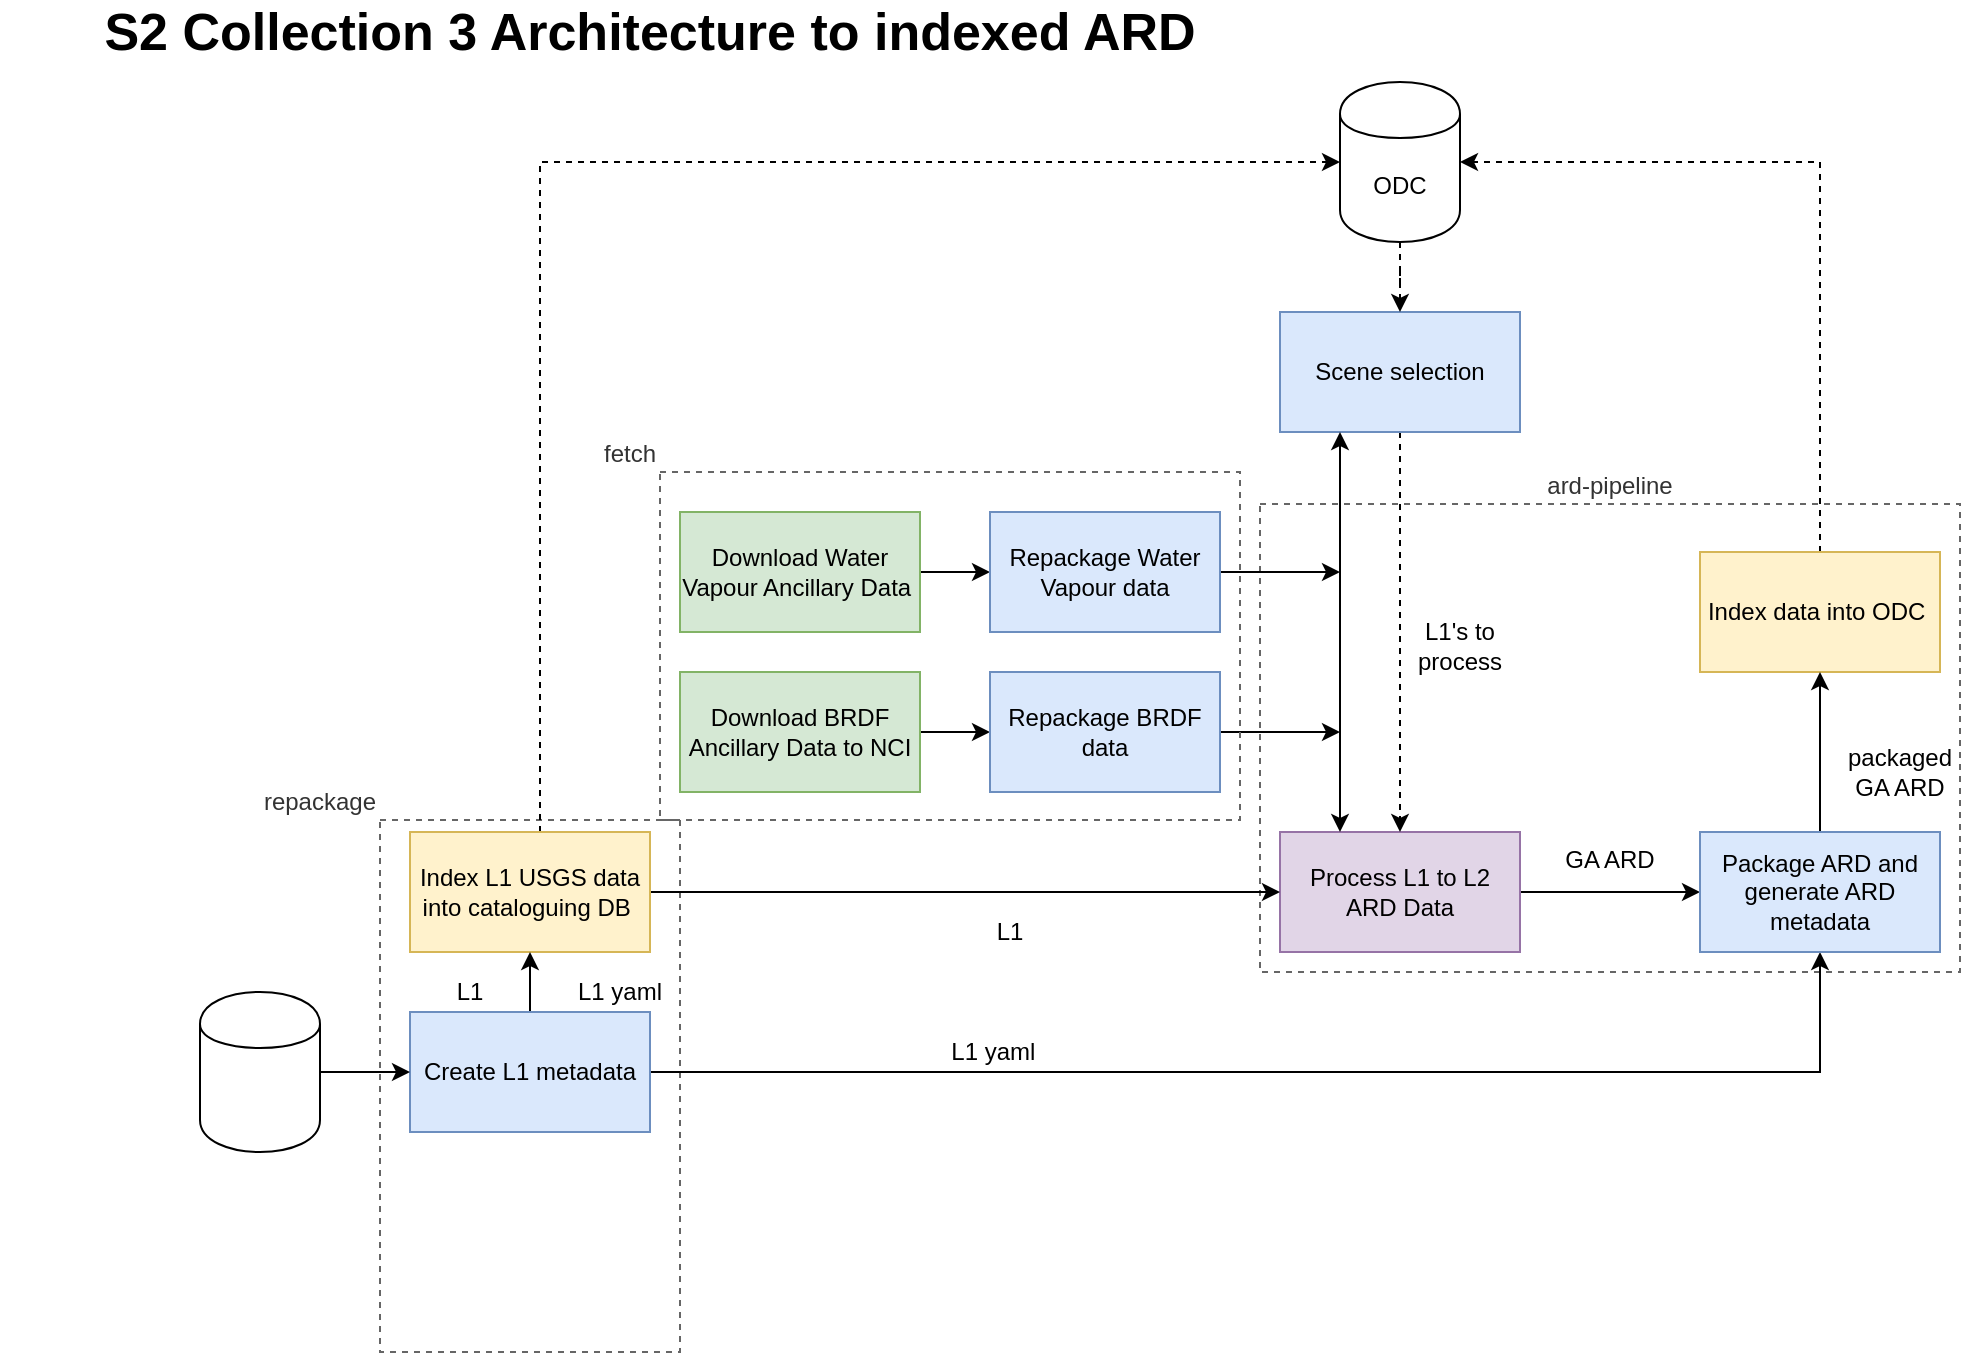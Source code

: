 <mxfile version="16.5.1" type="device"><diagram id="2L8Oo3xiIVleBCv5hXrL" name="Page-1"><mxGraphModel dx="1102" dy="844" grid="1" gridSize="10" guides="1" tooltips="1" connect="1" arrows="1" fold="1" page="1" pageScale="1" pageWidth="1169" pageHeight="827" math="0" shadow="0"><root><mxCell id="0"/><mxCell id="1" parent="0"/><mxCell id="vdAJcEngBWGOwDcZ96w8-20" value="repackage" style="rounded=0;whiteSpace=wrap;html=1;glass=0;fillColor=none;fontColor=#333333;strokeColor=#666666;dashed=1;labelPosition=left;verticalLabelPosition=top;align=right;verticalAlign=bottom;" parent="1" vertex="1"><mxGeometry x="200" y="414" width="150" height="266" as="geometry"/></mxCell><mxCell id="vdAJcEngBWGOwDcZ96w8-22" value="ard-pipeline" style="rounded=0;whiteSpace=wrap;html=1;glass=0;fillColor=none;fontColor=#333333;strokeColor=#666666;dashed=1;labelPosition=center;verticalLabelPosition=top;align=center;verticalAlign=bottom;" parent="1" vertex="1"><mxGeometry x="640" y="256" width="350" height="234" as="geometry"/></mxCell><mxCell id="JFfTzrk-7GzA0J_P_i5j-1" value="S2 Collection 3 Architecture to indexed ARD" style="text;html=1;strokeColor=none;fillColor=none;align=center;verticalAlign=middle;whiteSpace=wrap;rounded=0;fontStyle=1;fontSize=26;" parent="1" vertex="1"><mxGeometry x="10" y="10" width="650" height="20" as="geometry"/></mxCell><mxCell id="1PRY0U88CtYkUTZWOUMD-23" style="edgeStyle=orthogonalEdgeStyle;rounded=0;orthogonalLoop=1;jettySize=auto;html=1;" parent="1" source="JFfTzrk-7GzA0J_P_i5j-2" target="JFfTzrk-7GzA0J_P_i5j-4" edge="1"><mxGeometry relative="1" as="geometry"/></mxCell><mxCell id="JFfTzrk-7GzA0J_P_i5j-2" value="Download Water Vapour Ancillary Data&amp;nbsp;" style="rounded=0;whiteSpace=wrap;html=1;fillColor=#d5e8d4;strokeColor=#82b366;" parent="1" vertex="1"><mxGeometry x="350" y="260" width="120" height="60" as="geometry"/></mxCell><mxCell id="vdAJcEngBWGOwDcZ96w8-8" style="edgeStyle=orthogonalEdgeStyle;rounded=0;orthogonalLoop=1;jettySize=auto;html=1;exitX=1;exitY=0.5;exitDx=0;exitDy=0;" parent="1" source="JFfTzrk-7GzA0J_P_i5j-4" edge="1"><mxGeometry relative="1" as="geometry"><mxPoint x="680" y="290" as="targetPoint"/></mxGeometry></mxCell><mxCell id="JFfTzrk-7GzA0J_P_i5j-4" value="Repackage Water Vapour data" style="rounded=0;whiteSpace=wrap;html=1;fillColor=#dae8fc;strokeColor=#6c8ebf;" parent="1" vertex="1"><mxGeometry x="505" y="260" width="115" height="60" as="geometry"/></mxCell><mxCell id="vdAJcEngBWGOwDcZ96w8-17" style="edgeStyle=orthogonalEdgeStyle;rounded=0;orthogonalLoop=1;jettySize=auto;html=1;exitX=0.5;exitY=0;exitDx=0;exitDy=0;entryX=1;entryY=0.5;entryDx=0;entryDy=0;dashed=1;" parent="1" source="1PRY0U88CtYkUTZWOUMD-17" target="vdAJcEngBWGOwDcZ96w8-6" edge="1"><mxGeometry relative="1" as="geometry"/></mxCell><mxCell id="1PRY0U88CtYkUTZWOUMD-17" value="Index data into ODC&amp;nbsp;" style="rounded=0;whiteSpace=wrap;html=1;fillColor=#fff2cc;strokeColor=#d6b656;" parent="1" vertex="1"><mxGeometry x="860" y="280" width="120" height="60" as="geometry"/></mxCell><mxCell id="1PRY0U88CtYkUTZWOUMD-20" style="edgeStyle=orthogonalEdgeStyle;rounded=0;orthogonalLoop=1;jettySize=auto;html=1;" parent="1" source="JFfTzrk-7GzA0J_P_i5j-17" target="JFfTzrk-7GzA0J_P_i5j-21" edge="1"><mxGeometry relative="1" as="geometry"/></mxCell><mxCell id="JFfTzrk-7GzA0J_P_i5j-17" value="Download BRDF Ancillary Data to NCI" style="rounded=0;whiteSpace=wrap;html=1;fillColor=#d5e8d4;strokeColor=#82b366;" parent="1" vertex="1"><mxGeometry x="350" y="340" width="120" height="60" as="geometry"/></mxCell><mxCell id="vdAJcEngBWGOwDcZ96w8-9" style="edgeStyle=orthogonalEdgeStyle;rounded=0;orthogonalLoop=1;jettySize=auto;html=1;exitX=1;exitY=0.5;exitDx=0;exitDy=0;" parent="1" source="JFfTzrk-7GzA0J_P_i5j-21" edge="1"><mxGeometry relative="1" as="geometry"><mxPoint x="680" y="370" as="targetPoint"/></mxGeometry></mxCell><mxCell id="JFfTzrk-7GzA0J_P_i5j-21" value="Repackage BRDF data" style="rounded=0;whiteSpace=wrap;html=1;fillColor=#dae8fc;strokeColor=#6c8ebf;" parent="1" vertex="1"><mxGeometry x="505" y="340" width="115" height="60" as="geometry"/></mxCell><mxCell id="vdAJcEngBWGOwDcZ96w8-14" style="edgeStyle=orthogonalEdgeStyle;rounded=0;orthogonalLoop=1;jettySize=auto;html=1;exitX=1;exitY=0.5;exitDx=0;exitDy=0;entryX=0;entryY=0.5;entryDx=0;entryDy=0;" parent="1" source="1PRY0U88CtYkUTZWOUMD-13" target="vdAJcEngBWGOwDcZ96w8-4" edge="1"><mxGeometry relative="1" as="geometry"/></mxCell><mxCell id="1PRY0U88CtYkUTZWOUMD-13" value="Process L1&amp;nbsp;to L2 ARD Data" style="rounded=0;whiteSpace=wrap;html=1;fillColor=#e1d5e7;strokeColor=#9673a6;" parent="1" vertex="1"><mxGeometry x="650" y="420" width="120" height="60" as="geometry"/></mxCell><mxCell id="vdAJcEngBWGOwDcZ96w8-12" style="edgeStyle=orthogonalEdgeStyle;rounded=0;orthogonalLoop=1;jettySize=auto;html=1;exitX=1;exitY=0.5;exitDx=0;exitDy=0;entryX=0;entryY=0.5;entryDx=0;entryDy=0;" parent="1" source="9Vwv3Lrl26rNNhH8K0VH-1" target="1PRY0U88CtYkUTZWOUMD-13" edge="1"><mxGeometry relative="1" as="geometry"/></mxCell><mxCell id="vdAJcEngBWGOwDcZ96w8-16" style="edgeStyle=orthogonalEdgeStyle;rounded=0;orthogonalLoop=1;jettySize=auto;html=1;entryX=0;entryY=0.5;entryDx=0;entryDy=0;dashed=1;" parent="1" source="9Vwv3Lrl26rNNhH8K0VH-1" target="vdAJcEngBWGOwDcZ96w8-6" edge="1"><mxGeometry relative="1" as="geometry"><Array as="points"><mxPoint x="280" y="85"/></Array></mxGeometry></mxCell><mxCell id="9Vwv3Lrl26rNNhH8K0VH-1" value="Index L1 USGS data into cataloguing DB&amp;nbsp;" style="rounded=0;whiteSpace=wrap;html=1;fillColor=#fff2cc;strokeColor=#d6b656;" parent="1" vertex="1"><mxGeometry x="215" y="420" width="120" height="60" as="geometry"/></mxCell><mxCell id="joiNqSWqzZhZdgW3rQQV-2" style="edgeStyle=orthogonalEdgeStyle;rounded=0;orthogonalLoop=1;jettySize=auto;html=1;exitX=0.5;exitY=0;exitDx=0;exitDy=0;" parent="1" edge="1"><mxGeometry relative="1" as="geometry"><mxPoint x="305" y="190" as="targetPoint"/><mxPoint x="305" y="190" as="sourcePoint"/></mxGeometry></mxCell><mxCell id="9Vwv3Lrl26rNNhH8K0VH-33" value="GA ARD" style="text;html=1;strokeColor=none;fillColor=none;align=center;verticalAlign=middle;whiteSpace=wrap;rounded=0;" parent="1" vertex="1"><mxGeometry x="780" y="414" width="70" height="40" as="geometry"/></mxCell><mxCell id="vdAJcEngBWGOwDcZ96w8-26" style="edgeStyle=orthogonalEdgeStyle;rounded=0;orthogonalLoop=1;jettySize=auto;html=1;entryX=0.5;entryY=0;entryDx=0;entryDy=0;dashed=1;" parent="1" source="8iZ0GnisoOs6cW2lVHOG-3" target="1PRY0U88CtYkUTZWOUMD-13" edge="1"><mxGeometry relative="1" as="geometry"/></mxCell><mxCell id="8iZ0GnisoOs6cW2lVHOG-3" value="Scene selection" style="rounded=0;whiteSpace=wrap;html=1;fillColor=#dae8fc;strokeColor=#6c8ebf;" parent="1" vertex="1"><mxGeometry x="650" y="160" width="120" height="60" as="geometry"/></mxCell><mxCell id="8iZ0GnisoOs6cW2lVHOG-13" value="L1" style="text;html=1;strokeColor=none;fillColor=none;align=center;verticalAlign=middle;whiteSpace=wrap;rounded=0;" parent="1" vertex="1"><mxGeometry x="480" y="460" width="70" height="20" as="geometry"/></mxCell><mxCell id="vdAJcEngBWGOwDcZ96w8-11" style="edgeStyle=orthogonalEdgeStyle;rounded=0;orthogonalLoop=1;jettySize=auto;html=1;exitX=1;exitY=0.5;exitDx=0;exitDy=0;entryX=0.5;entryY=1;entryDx=0;entryDy=0;" parent="1" source="joiNqSWqzZhZdgW3rQQV-3" target="vdAJcEngBWGOwDcZ96w8-4" edge="1"><mxGeometry relative="1" as="geometry"/></mxCell><mxCell id="u8yadVBQsu_UKQc3Rrvo-3" value="" style="edgeStyle=orthogonalEdgeStyle;rounded=0;orthogonalLoop=1;jettySize=auto;html=1;" parent="1" source="joiNqSWqzZhZdgW3rQQV-3" target="9Vwv3Lrl26rNNhH8K0VH-1" edge="1"><mxGeometry relative="1" as="geometry"/></mxCell><mxCell id="joiNqSWqzZhZdgW3rQQV-3" value="Create L1 metadata" style="rounded=0;whiteSpace=wrap;html=1;fillColor=#dae8fc;strokeColor=#6c8ebf;" parent="1" vertex="1"><mxGeometry x="215" y="510" width="120" height="60" as="geometry"/></mxCell><mxCell id="joiNqSWqzZhZdgW3rQQV-8" value="L1 yaml" style="text;html=1;strokeColor=none;fillColor=none;align=center;verticalAlign=middle;whiteSpace=wrap;rounded=0;" parent="1" vertex="1"><mxGeometry x="270" y="490" width="100" height="20" as="geometry"/></mxCell><mxCell id="joiNqSWqzZhZdgW3rQQV-9" value="&amp;nbsp;L1 yaml" style="text;html=1;strokeColor=none;fillColor=none;align=center;verticalAlign=middle;whiteSpace=wrap;rounded=0;" parent="1" vertex="1"><mxGeometry x="430" y="520" width="150" height="20" as="geometry"/></mxCell><mxCell id="vdAJcEngBWGOwDcZ96w8-15" style="edgeStyle=orthogonalEdgeStyle;rounded=0;orthogonalLoop=1;jettySize=auto;html=1;exitX=0.5;exitY=0;exitDx=0;exitDy=0;entryX=0.5;entryY=1;entryDx=0;entryDy=0;" parent="1" source="vdAJcEngBWGOwDcZ96w8-4" target="1PRY0U88CtYkUTZWOUMD-17" edge="1"><mxGeometry relative="1" as="geometry"/></mxCell><mxCell id="vdAJcEngBWGOwDcZ96w8-4" value="Package ARD and generate ARD metadata" style="rounded=0;whiteSpace=wrap;html=1;fillColor=#dae8fc;strokeColor=#6c8ebf;" parent="1" vertex="1"><mxGeometry x="860" y="420" width="120" height="60" as="geometry"/></mxCell><mxCell id="vdAJcEngBWGOwDcZ96w8-5" value="&lt;span&gt;packaged GA ARD&lt;/span&gt;" style="text;html=1;strokeColor=none;fillColor=none;align=center;verticalAlign=middle;whiteSpace=wrap;rounded=0;" parent="1" vertex="1"><mxGeometry x="930" y="370" width="60" height="40" as="geometry"/></mxCell><mxCell id="vdAJcEngBWGOwDcZ96w8-19" value="" style="edgeStyle=orthogonalEdgeStyle;rounded=0;orthogonalLoop=1;jettySize=auto;html=1;dashed=1;" parent="1" source="vdAJcEngBWGOwDcZ96w8-6" target="8iZ0GnisoOs6cW2lVHOG-3" edge="1"><mxGeometry relative="1" as="geometry"/></mxCell><mxCell id="vdAJcEngBWGOwDcZ96w8-6" value="ODC" style="shape=cylinder;whiteSpace=wrap;html=1;boundedLbl=1;backgroundOutline=1;" parent="1" vertex="1"><mxGeometry x="680" y="45" width="60" height="80" as="geometry"/></mxCell><mxCell id="vdAJcEngBWGOwDcZ96w8-7" value="" style="endArrow=classic;startArrow=classic;html=1;rounded=0;exitX=0.25;exitY=0;exitDx=0;exitDy=0;entryX=0.25;entryY=1;entryDx=0;entryDy=0;" parent="1" source="1PRY0U88CtYkUTZWOUMD-13" target="8iZ0GnisoOs6cW2lVHOG-3" edge="1"><mxGeometry width="50" height="50" relative="1" as="geometry"><mxPoint x="645" y="270" as="sourcePoint"/><mxPoint x="695" y="220" as="targetPoint"/></mxGeometry></mxCell><mxCell id="vdAJcEngBWGOwDcZ96w8-21" value="fetch" style="rounded=0;whiteSpace=wrap;html=1;glass=0;fillColor=none;fontColor=#333333;strokeColor=#666666;dashed=1;labelPosition=left;verticalLabelPosition=top;align=right;verticalAlign=bottom;" parent="1" vertex="1"><mxGeometry x="340" y="240" width="290" height="174" as="geometry"/></mxCell><mxCell id="vdAJcEngBWGOwDcZ96w8-23" value="L1's to process" style="text;html=1;strokeColor=none;fillColor=none;align=center;verticalAlign=middle;whiteSpace=wrap;rounded=0;" parent="1" vertex="1"><mxGeometry x="710" y="309.5" width="60" height="35" as="geometry"/></mxCell><mxCell id="vdAJcEngBWGOwDcZ96w8-27" value="L1" style="text;html=1;strokeColor=none;fillColor=none;align=center;verticalAlign=middle;whiteSpace=wrap;rounded=0;" parent="1" vertex="1"><mxGeometry x="210" y="490" width="70" height="20" as="geometry"/></mxCell><mxCell id="u8yadVBQsu_UKQc3Rrvo-2" style="edgeStyle=orthogonalEdgeStyle;rounded=0;orthogonalLoop=1;jettySize=auto;html=1;exitX=1;exitY=0.5;exitDx=0;exitDy=0;entryX=0;entryY=0.5;entryDx=0;entryDy=0;" parent="1" source="u8yadVBQsu_UKQc3Rrvo-1" target="joiNqSWqzZhZdgW3rQQV-3" edge="1"><mxGeometry relative="1" as="geometry"/></mxCell><mxCell id="u8yadVBQsu_UKQc3Rrvo-1" value="" style="shape=cylinder;whiteSpace=wrap;html=1;boundedLbl=1;backgroundOutline=1;" parent="1" vertex="1"><mxGeometry x="110" y="500" width="60" height="80" as="geometry"/></mxCell></root></mxGraphModel></diagram></mxfile>